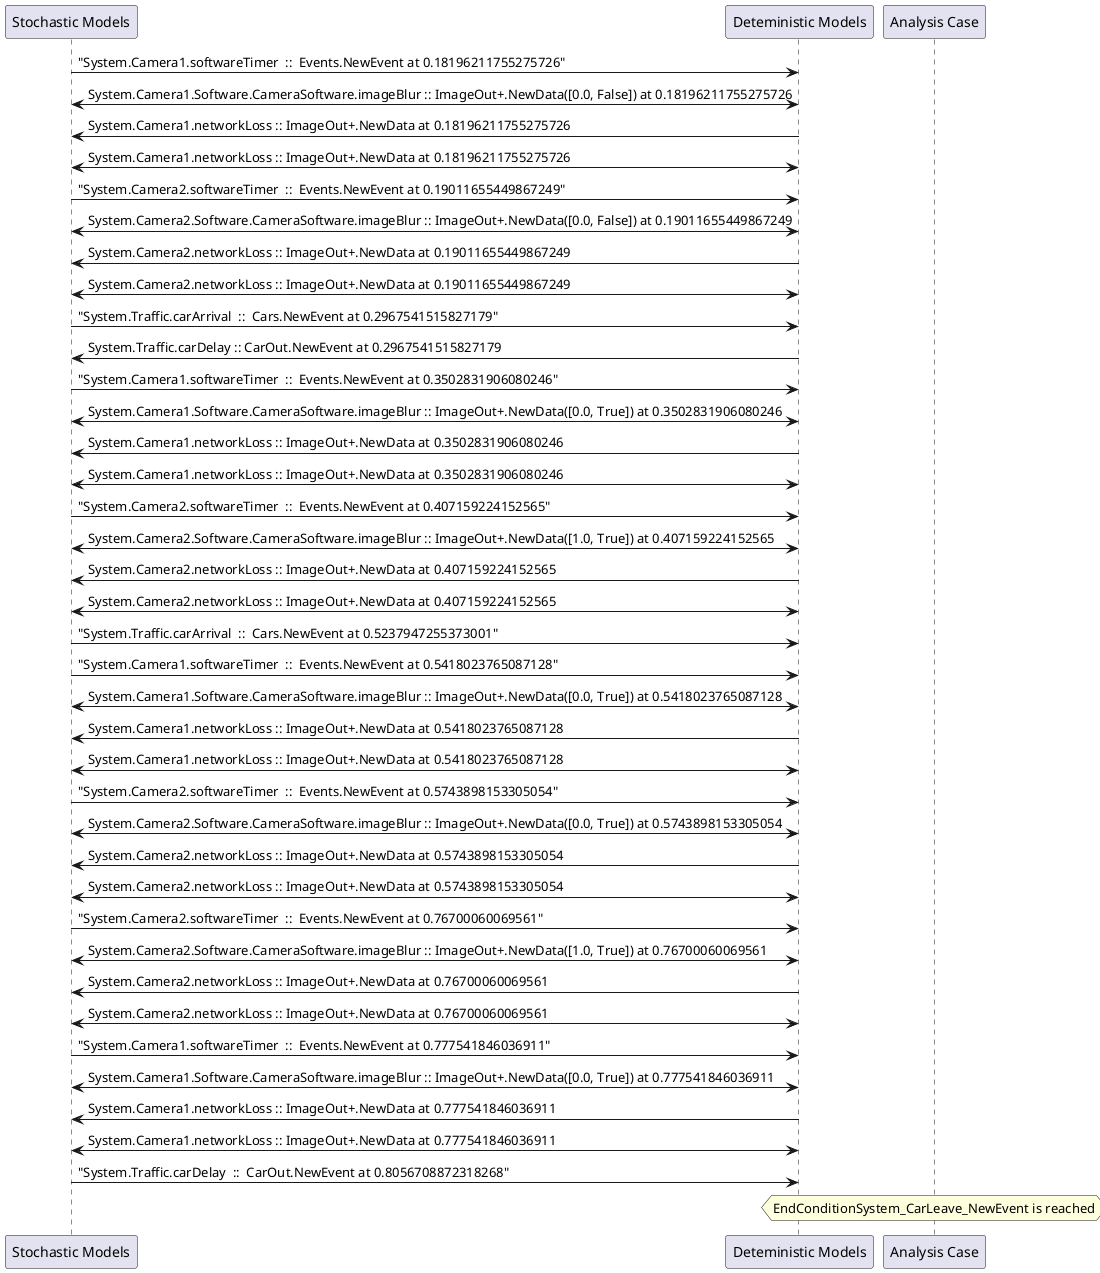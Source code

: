 
	@startuml
	participant "Stochastic Models" as stochmodel
	participant "Deteministic Models" as detmodel
	participant "Analysis Case" as analysis
	{15091_stop} stochmodel -> detmodel : "System.Camera1.softwareTimer  ::  Events.NewEvent at 0.18196211755275726"
detmodel <-> stochmodel : System.Camera1.Software.CameraSoftware.imageBlur :: ImageOut+.NewData([0.0, False]) at 0.18196211755275726
detmodel -> stochmodel : System.Camera1.networkLoss :: ImageOut+.NewData at 0.18196211755275726
detmodel <-> stochmodel : System.Camera1.networkLoss :: ImageOut+.NewData at 0.18196211755275726
{15107_stop} stochmodel -> detmodel : "System.Camera2.softwareTimer  ::  Events.NewEvent at 0.19011655449867249"
detmodel <-> stochmodel : System.Camera2.Software.CameraSoftware.imageBlur :: ImageOut+.NewData([0.0, False]) at 0.19011655449867249
detmodel -> stochmodel : System.Camera2.networkLoss :: ImageOut+.NewData at 0.19011655449867249
detmodel <-> stochmodel : System.Camera2.networkLoss :: ImageOut+.NewData at 0.19011655449867249
{15123_stop} stochmodel -> detmodel : "System.Traffic.carArrival  ::  Cars.NewEvent at 0.2967541515827179"
{15131_start} detmodel -> stochmodel : System.Traffic.carDelay :: CarOut.NewEvent at 0.2967541515827179
{15092_stop} stochmodel -> detmodel : "System.Camera1.softwareTimer  ::  Events.NewEvent at 0.3502831906080246"
detmodel <-> stochmodel : System.Camera1.Software.CameraSoftware.imageBlur :: ImageOut+.NewData([0.0, True]) at 0.3502831906080246
detmodel -> stochmodel : System.Camera1.networkLoss :: ImageOut+.NewData at 0.3502831906080246
detmodel <-> stochmodel : System.Camera1.networkLoss :: ImageOut+.NewData at 0.3502831906080246
{15108_stop} stochmodel -> detmodel : "System.Camera2.softwareTimer  ::  Events.NewEvent at 0.407159224152565"
detmodel <-> stochmodel : System.Camera2.Software.CameraSoftware.imageBlur :: ImageOut+.NewData([1.0, True]) at 0.407159224152565
detmodel -> stochmodel : System.Camera2.networkLoss :: ImageOut+.NewData at 0.407159224152565
detmodel <-> stochmodel : System.Camera2.networkLoss :: ImageOut+.NewData at 0.407159224152565
{15124_stop} stochmodel -> detmodel : "System.Traffic.carArrival  ::  Cars.NewEvent at 0.5237947255373001"
{15093_stop} stochmodel -> detmodel : "System.Camera1.softwareTimer  ::  Events.NewEvent at 0.5418023765087128"
detmodel <-> stochmodel : System.Camera1.Software.CameraSoftware.imageBlur :: ImageOut+.NewData([0.0, True]) at 0.5418023765087128
detmodel -> stochmodel : System.Camera1.networkLoss :: ImageOut+.NewData at 0.5418023765087128
detmodel <-> stochmodel : System.Camera1.networkLoss :: ImageOut+.NewData at 0.5418023765087128
{15109_stop} stochmodel -> detmodel : "System.Camera2.softwareTimer  ::  Events.NewEvent at 0.5743898153305054"
detmodel <-> stochmodel : System.Camera2.Software.CameraSoftware.imageBlur :: ImageOut+.NewData([0.0, True]) at 0.5743898153305054
detmodel -> stochmodel : System.Camera2.networkLoss :: ImageOut+.NewData at 0.5743898153305054
detmodel <-> stochmodel : System.Camera2.networkLoss :: ImageOut+.NewData at 0.5743898153305054
{15110_stop} stochmodel -> detmodel : "System.Camera2.softwareTimer  ::  Events.NewEvent at 0.76700060069561"
detmodel <-> stochmodel : System.Camera2.Software.CameraSoftware.imageBlur :: ImageOut+.NewData([1.0, True]) at 0.76700060069561
detmodel -> stochmodel : System.Camera2.networkLoss :: ImageOut+.NewData at 0.76700060069561
detmodel <-> stochmodel : System.Camera2.networkLoss :: ImageOut+.NewData at 0.76700060069561
{15094_stop} stochmodel -> detmodel : "System.Camera1.softwareTimer  ::  Events.NewEvent at 0.777541846036911"
detmodel <-> stochmodel : System.Camera1.Software.CameraSoftware.imageBlur :: ImageOut+.NewData([0.0, True]) at 0.777541846036911
detmodel -> stochmodel : System.Camera1.networkLoss :: ImageOut+.NewData at 0.777541846036911
detmodel <-> stochmodel : System.Camera1.networkLoss :: ImageOut+.NewData at 0.777541846036911
{15131_stop} stochmodel -> detmodel : "System.Traffic.carDelay  ::  CarOut.NewEvent at 0.8056708872318268"
{15131_start} <-> {15131_stop} : delay
hnote over analysis 
EndConditionSystem_CarLeave_NewEvent is reached
endnote
@enduml